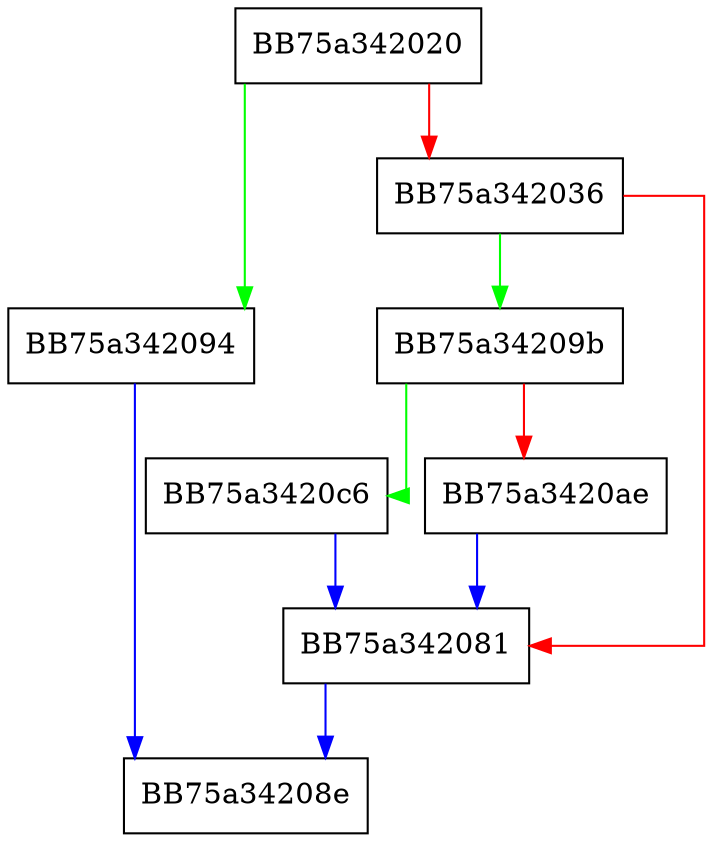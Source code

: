 digraph msil_esc_switch_emu32 {
  node [shape="box"];
  graph [splines=ortho];
  BB75a342020 -> BB75a342094 [color="green"];
  BB75a342020 -> BB75a342036 [color="red"];
  BB75a342036 -> BB75a34209b [color="green"];
  BB75a342036 -> BB75a342081 [color="red"];
  BB75a342081 -> BB75a34208e [color="blue"];
  BB75a342094 -> BB75a34208e [color="blue"];
  BB75a34209b -> BB75a3420c6 [color="green"];
  BB75a34209b -> BB75a3420ae [color="red"];
  BB75a3420ae -> BB75a342081 [color="blue"];
  BB75a3420c6 -> BB75a342081 [color="blue"];
}